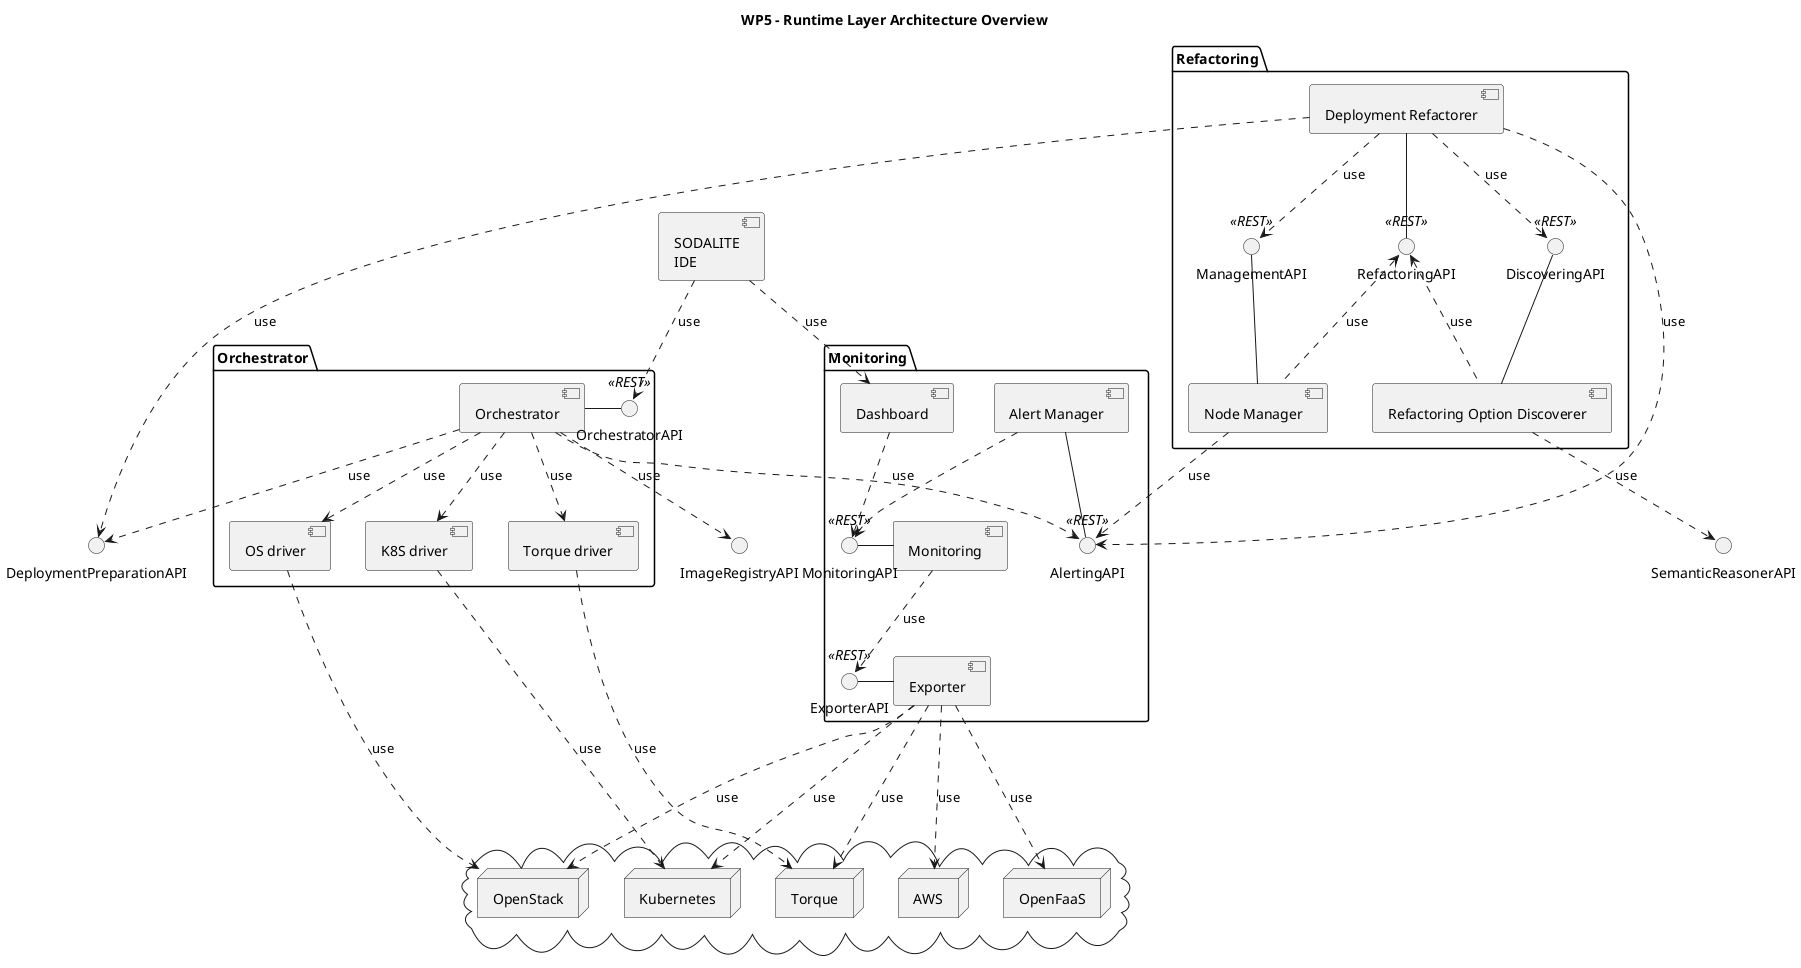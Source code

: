 @startuml

title WP5 - Runtime Layer Architecture Overview

interface "SemanticReasonerAPI" as sem

package "Orchestrator" as orch {
    component [Orchestrator] as orch_impl
    interface "OrchestratorAPI" <<REST>> as orch_if
    component [OS driver] as os_driver
    component [K8S driver] as k8s_driver
    component [Torque driver] as torque_driver
}

package "Monitoring" as mon {
    [Monitoring] as mon_impl
    () "MonitoringAPI" <<REST>> as mon_if
    [Dashboard] as dash
    [Exporter] as exp
    () "ExporterAPI" <<REST>> as exp_if
    [Alert Manager] as alert_mngr
    () "AlertingAPI" <<REST>> as alert_if
}

package "Refactoring" as refactor {
    interface "RefactoringAPI" <<REST>> as ref_if
    interface "DiscoveringAPI" <<REST>> as dis_if
    interface "ManagementAPI" <<REST>> as mng_if
    component [Deployment Refactorer] as ref_depl
    component [Refactoring Option Discoverer] as ref_opt
    component [Node Manager] as ref_node
}

cloud {
    node OpenStack
    node Kubernetes as K8S
    node Torque
    node OpenFaaS
    node AWS
}

() "DeploymentPreparationAPI" as depl_prep
() "ImageRegistryAPI" as image_reg

[SODALITE\nIDE] as ide

orch_impl - orch_if

mon_impl -l- mon_if
exp -l- exp_if
mon_impl ..> exp_if : use
dash ..> mon_if
alert_mngr -d- alert_if
alert_mngr ..> mon_if

ref_if -u- ref_depl
ref_if <.. ref_opt : use
ref_if <.. ref_node : use
dis_if -d- ref_opt
mng_if -d- ref_node

ref_opt ..> sem : use

ref_depl ..> mng_if : use
ref_depl ..> dis_if : use
ref_depl ..> depl_prep : use

ref_node ..> alert_if : use
ref_depl ..> alert_if : use
orch_impl ..> alert_if : use

torque_driver ..> Torque : use

orch_impl ..> os_driver : use
orch_impl ..> k8s_driver : use
orch_impl ..> torque_driver : use
orch_impl ..> depl_prep: use
orch_impl ..> image_reg: use

os_driver ..> OpenStack : use
k8s_driver ..> K8S : use

exp ...> OpenStack : use
exp ...> K8S : use
exp ...> Torque : use
exp ...> OpenFaaS : use
exp ...> AWS : use

ide ..> orch_if : use
ide ..> dash : use
@enduml
